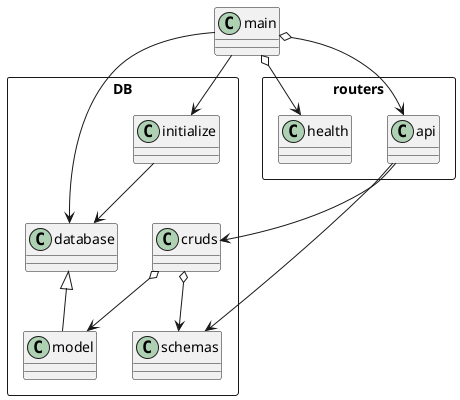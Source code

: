 @startuml

package "DB" <<Rectangle>> {
  class database
  class model
  class cruds
  class schemas
  class initialize
}
class main
package "routers" <<Rectangle>> {
  class api
  class health
}

database <|-- model
cruds o--> model
cruds o--> schemas
main o--> api
main o--> health
main --> initialize
main --> database
api --> cruds
api --> schemas
initialize --> database
@enduml